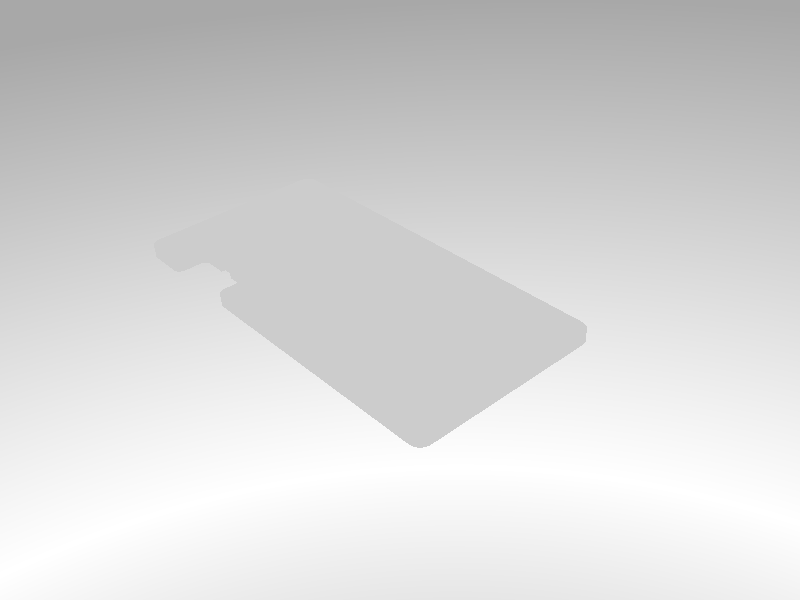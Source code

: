     // Persistence of Vision Ray Tracer Scene Description File
    // for FreeCAD (http://www.freecadweb.org)

    #version 3.6;

    #include "colors.inc"
    #include "metals.inc"
    #include "rad_def.inc"

    global_settings {
        radiosity {
            Rad_Settings(Radiosity_Normal,off,off)
        }
    }

    #default {finish{ambient 0}}

    sky_sphere {
        pigment {
            gradient y
            color_map {
                [0.0  color LightGray]
                [0.3  color White]
                [0.7  color LightGray]
            }
        }
    }

    // Standard finish
    #declare StdFinish = finish { crand 0.01 diffuse 0.8 };

// declares positon and view direction

#declare cam_location =  <150.23375,125.57375,-111.3945>;
#declare cam_look_at  = <9.86405,0,5.67168>;
#declare cam_sky      = <-0.408248,0.816497,0.408248>;
#declare cam_angle    = 45; 
camera {
  location  cam_location
  look_at   cam_look_at
  sky       cam_sky
  angle     cam_angle 
  right x*800/600
}
// Written by FreeCAD http://www.freecadweb.org/
// face number1 +++++++++++++++++++++++++++++++++++++++++++++++++++++++++++++++++++++
#declare Pov_Extrude1 = mesh2{
  vertex_vectors {
    4,
    <-50,0,-22>,
    <-50,3,-22>,
    <-50,0,22>,
    <-50,3,22>,
  }
  normal_vectors {
    4,
    <-1,0,0>,
    <-1,0,0>,
    <-1,0,0>,
    <-1,0,0>,
  }
  face_indices {
    2,
    <2,1,0>,
    <2,3,1>,
  }
} // end of Face1

// face number2 +++++++++++++++++++++++++++++++++++++++++++++++++++++++++++++++++++++
#declare Pov_Extrude2 = mesh2{
  vertex_vectors {
    14,
    <-47,0,25>,
    <-47,3,25>,
    <-50,0,22>,
    <-50,3,22>,
    <-47.7765,0,24.8978>,
    <-48.5,0,24.5981>,
    <-49.1213,0,24.1213>,
    <-49.5981,0,23.5>,
    <-49.8978,0,22.7765>,
    <-47.7765,3,24.8978>,
    <-48.5,3,24.5981>,
    <-49.1213,3,24.1213>,
    <-49.5981,3,23.5>,
    <-49.8978,3,22.7765>,
  }
  normal_vectors {
    14,
    <6.12323e-17,-0,1>,
    <6.12323e-17,-0,1>,
    <-1,-0,1.22465e-16>,
    <-1,-0,1.22465e-16>,
    <-0.25882,-0,0.965926>,
    <-0.5,-0,0.866025>,
    <-0.707106,-0,0.707107>,
    <-0.866025,-0,0.5>,
    <-0.965926,-0,0.258819>,
    <-0.25882,-0,0.965926>,
    <-0.5,-0,0.866025>,
    <-0.707106,-0,0.707107>,
    <-0.866025,-0,0.5>,
    <-0.965926,-0,0.258819>,
  }
  face_indices {
    12,
    <0,1,4>,
    <1,9,4>,
    <9,10,5>,
    <4,9,5>,
    <10,11,6>,
    <5,10,6>,
    <11,12,7>,
    <6,11,7>,
    <12,13,8>,
    <7,12,8>,
    <13,3,2>,
    <8,13,2>,
  }
} // end of Face2

// face number3 +++++++++++++++++++++++++++++++++++++++++++++++++++++++++++++++++++++
#declare Pov_Extrude3 = mesh2{
  vertex_vectors {
    4,
    <-47,0,25>,
    <-47,3,25>,
    <47,0,25>,
    <47,3,25>,
  }
  normal_vectors {
    4,
    <-0,0,1>,
    <-0,0,1>,
    <-0,0,1>,
    <-0,0,1>,
  }
  face_indices {
    2,
    <2,1,0>,
    <2,3,1>,
  }
} // end of Face3

// face number4 +++++++++++++++++++++++++++++++++++++++++++++++++++++++++++++++++++++
#declare Pov_Extrude4 = mesh2{
  vertex_vectors {
    14,
    <50,0,22>,
    <50,3,22>,
    <47,0,25>,
    <47,3,25>,
    <49.8978,0,22.7765>,
    <49.5981,0,23.5>,
    <49.1213,0,24.1213>,
    <48.5,0,24.5981>,
    <47.7765,0,24.8978>,
    <49.8978,3,22.7765>,
    <49.5981,3,23.5>,
    <49.1213,3,24.1213>,
    <48.5,3,24.5981>,
    <47.7765,3,24.8978>,
  }
  normal_vectors {
    14,
    <1,-0,-0>,
    <1,-0,-0>,
    <6.12323e-17,-0,1>,
    <6.12323e-17,-0,1>,
    <0.965926,-0,0.258819>,
    <0.866025,-0,0.5>,
    <0.707106,-0,0.707107>,
    <0.5,-0,0.866025>,
    <0.25882,-0,0.965926>,
    <0.965926,-0,0.258819>,
    <0.866025,-0,0.5>,
    <0.707106,-0,0.707107>,
    <0.5,-0,0.866025>,
    <0.25882,-0,0.965926>,
  }
  face_indices {
    12,
    <0,1,4>,
    <1,9,4>,
    <9,10,5>,
    <4,9,5>,
    <10,11,6>,
    <5,10,6>,
    <11,12,7>,
    <6,11,7>,
    <12,13,8>,
    <7,12,8>,
    <13,3,2>,
    <8,13,2>,
  }
} // end of Face4

// face number5 +++++++++++++++++++++++++++++++++++++++++++++++++++++++++++++++++++++
#declare Pov_Extrude5 = mesh2{
  vertex_vectors {
    4,
    <50,0,22>,
    <50,3,22>,
    <50,0,-22>,
    <50,3,-22>,
  }
  normal_vectors {
    4,
    <1,0,0>,
    <1,0,0>,
    <1,0,0>,
    <1,0,0>,
  }
  face_indices {
    2,
    <2,1,0>,
    <2,3,1>,
  }
} // end of Face5

// face number6 +++++++++++++++++++++++++++++++++++++++++++++++++++++++++++++++++++++
#declare Pov_Extrude6 = mesh2{
  vertex_vectors {
    14,
    <47,0,-25>,
    <47,3,-25>,
    <50,0,-22>,
    <50,3,-22>,
    <47.7765,0,-24.8978>,
    <48.5,0,-24.5981>,
    <49.1213,0,-24.1213>,
    <49.5981,0,-23.5>,
    <49.8978,0,-22.7765>,
    <47.7765,3,-24.8978>,
    <48.5,3,-24.5981>,
    <49.1213,3,-24.1213>,
    <49.5981,3,-23.5>,
    <49.8978,3,-22.7765>,
  }
  normal_vectors {
    14,
    <-1.83697e-16,0,-1>,
    <-1.83697e-16,0,-1>,
    <1,-0,-0>,
    <1,-0,-0>,
    <0.25882,-0,-0.965926>,
    <0.5,-0,-0.866025>,
    <0.707106,-0,-0.707107>,
    <0.866025,-0,-0.5>,
    <0.965926,-0,-0.258819>,
    <0.25882,-0,-0.965926>,
    <0.5,-0,-0.866025>,
    <0.707106,-0,-0.707107>,
    <0.866025,-0,-0.5>,
    <0.965926,-0,-0.258819>,
  }
  face_indices {
    12,
    <0,1,4>,
    <1,9,4>,
    <9,10,5>,
    <4,9,5>,
    <10,11,6>,
    <5,10,6>,
    <11,12,7>,
    <6,11,7>,
    <12,13,8>,
    <7,12,8>,
    <13,3,2>,
    <8,13,2>,
  }
} // end of Face6

// face number7 +++++++++++++++++++++++++++++++++++++++++++++++++++++++++++++++++++++
#declare Pov_Extrude7 = mesh2{
  vertex_vectors {
    4,
    <-17,0,-25>,
    <-17,3,-25>,
    <47,0,-25>,
    <47,3,-25>,
  }
  normal_vectors {
    4,
    <0,-0,-1>,
    <0,-0,-1>,
    <0,-0,-1>,
    <0,-0,-1>,
  }
  face_indices {
    2,
    <0,1,2>,
    <1,3,2>,
  }
} // end of Face7

// face number8 +++++++++++++++++++++++++++++++++++++++++++++++++++++++++++++++++++++
#declare Pov_Extrude8 = mesh2{
  vertex_vectors {
    14,
    <-19,0,-23>,
    <-19,3,-23>,
    <-17,0,-25>,
    <-17,3,-25>,
    <-18.9319,0,-23.5176>,
    <-18.732,0,-24>,
    <-18.4142,0,-24.4142>,
    <-18,0,-24.732>,
    <-17.5176,0,-24.9319>,
    <-18.9319,3,-23.5176>,
    <-18.732,3,-24>,
    <-18.4142,3,-24.4142>,
    <-18,3,-24.732>,
    <-17.5176,3,-24.9319>,
  }
  normal_vectors {
    14,
    <-1,-0,1.22465e-16>,
    <-1,-0,1.22465e-16>,
    <-1.83697e-16,0,-1>,
    <-1.83697e-16,0,-1>,
    <-0.965926,0,-0.258819>,
    <-0.866025,0,-0.5>,
    <-0.707107,0,-0.707107>,
    <-0.5,0,-0.866025>,
    <-0.258819,0,-0.965926>,
    <-0.965926,0,-0.258819>,
    <-0.866025,0,-0.5>,
    <-0.707107,0,-0.707107>,
    <-0.5,0,-0.866025>,
    <-0.258819,0,-0.965926>,
  }
  face_indices {
    12,
    <0,1,4>,
    <1,9,4>,
    <9,10,5>,
    <4,9,5>,
    <10,11,6>,
    <5,10,6>,
    <11,12,7>,
    <6,11,7>,
    <12,13,8>,
    <7,12,8>,
    <13,3,2>,
    <8,13,2>,
  }
} // end of Face8

// face number9 +++++++++++++++++++++++++++++++++++++++++++++++++++++++++++++++++++++
#declare Pov_Extrude9 = mesh2{
  vertex_vectors {
    4,
    <-19,0,-23>,
    <-19,3,-23>,
    <-19,0,-19>,
    <-19,3,-19>,
  }
  normal_vectors {
    4,
    <-1,0,0>,
    <-1,0,0>,
    <-1,0,0>,
    <-1,0,0>,
  }
  face_indices {
    2,
    <2,1,0>,
    <2,3,1>,
  }
} // end of Face9

// face number10 +++++++++++++++++++++++++++++++++++++++++++++++++++++++++++++++++++++
#declare Pov_Extrude10 = mesh2{
  vertex_vectors {
    14,
    <-19,0,-19>,
    <-19,3,-19>,
    <-21,0,-17>,
    <-21,3,-17>,
    <-19.0681,0,-18.4824>,
    <-19.268,0,-18>,
    <-19.5858,0,-17.5858>,
    <-20,0,-17.268>,
    <-20.4824,0,-17.0681>,
    <-19.0681,3,-18.4824>,
    <-19.268,3,-18>,
    <-19.5858,3,-17.5858>,
    <-20,3,-17.268>,
    <-20.4824,3,-17.0681>,
  }
  normal_vectors {
    14,
    <-1,0,0>,
    <-1,0,0>,
    <-6.12323e-17,0,-1>,
    <-6.12323e-17,0,-1>,
    <-0.965926,0,-0.258819>,
    <-0.866025,0,-0.5>,
    <-0.707107,0,-0.707107>,
    <-0.5,0,-0.866025>,
    <-0.258819,0,-0.965926>,
    <-0.965926,0,-0.258819>,
    <-0.866025,0,-0.5>,
    <-0.707107,0,-0.707107>,
    <-0.5,0,-0.866025>,
    <-0.258819,0,-0.965926>,
  }
  face_indices {
    12,
    <4,1,0>,
    <4,9,1>,
    <5,10,9>,
    <5,9,4>,
    <6,11,10>,
    <6,10,5>,
    <7,12,11>,
    <7,11,6>,
    <8,13,12>,
    <8,12,7>,
    <2,3,13>,
    <2,13,8>,
  }
} // end of Face10

// face number11 +++++++++++++++++++++++++++++++++++++++++++++++++++++++++++++++++++++
#declare Pov_Extrude11 = mesh2{
  vertex_vectors {
    4,
    <-26,0,-17>,
    <-26,3,-17>,
    <-21,0,-17>,
    <-21,3,-17>,
  }
  normal_vectors {
    4,
    <0,-0,-1>,
    <0,-0,-1>,
    <0,-0,-1>,
    <0,-0,-1>,
  }
  face_indices {
    2,
    <0,1,2>,
    <1,3,2>,
  }
} // end of Face11

// face number12 +++++++++++++++++++++++++++++++++++++++++++++++++++++++++++++++++++++
#declare Pov_Extrude12 = mesh2{
  vertex_vectors {
    4,
    <-26,0,-16>,
    <-26,3,-16>,
    <-26,0,-17>,
    <-26,3,-17>,
  }
  normal_vectors {
    4,
    <-1,-0,-0>,
    <-1,-0,-0>,
    <-1,-0,-0>,
    <-1,-0,-0>,
  }
  face_indices {
    2,
    <0,1,2>,
    <1,3,2>,
  }
} // end of Face12

// face number13 +++++++++++++++++++++++++++++++++++++++++++++++++++++++++++++++++++++
#declare Pov_Extrude13 = mesh2{
  vertex_vectors {
    4,
    <-30,0,-16>,
    <-30,3,-16>,
    <-26,0,-16>,
    <-26,3,-16>,
  }
  normal_vectors {
    4,
    <0,-0,-1>,
    <0,-0,-1>,
    <0,-0,-1>,
    <0,-0,-1>,
  }
  face_indices {
    2,
    <0,1,2>,
    <1,3,2>,
  }
} // end of Face13

// face number14 +++++++++++++++++++++++++++++++++++++++++++++++++++++++++++++++++++++
#declare Pov_Extrude14 = mesh2{
  vertex_vectors {
    4,
    <-30,0,-17>,
    <-30,3,-17>,
    <-30,0,-16>,
    <-30,3,-16>,
  }
  normal_vectors {
    4,
    <1,-0,-0>,
    <1,-0,-0>,
    <1,-0,-0>,
    <1,-0,-0>,
  }
  face_indices {
    2,
    <0,1,2>,
    <1,3,2>,
  }
} // end of Face14

// face number15 +++++++++++++++++++++++++++++++++++++++++++++++++++++++++++++++++++++
#declare Pov_Extrude15 = mesh2{
  vertex_vectors {
    4,
    <-35,0,-17>,
    <-35,3,-17>,
    <-30,0,-17>,
    <-30,3,-17>,
  }
  normal_vectors {
    4,
    <0,-0,-1>,
    <0,-0,-1>,
    <0,-0,-1>,
    <0,-0,-1>,
  }
  face_indices {
    2,
    <0,1,2>,
    <1,3,2>,
  }
} // end of Face15

// face number16 +++++++++++++++++++++++++++++++++++++++++++++++++++++++++++++++++++++
#declare Pov_Extrude16 = mesh2{
  vertex_vectors {
    14,
    <-35,0,-17>,
    <-35,3,-17>,
    <-37,0,-19>,
    <-37,3,-19>,
    <-35.5176,0,-17.0681>,
    <-36,0,-17.268>,
    <-36.4142,0,-17.5858>,
    <-36.7321,0,-18>,
    <-36.9319,0,-18.4824>,
    <-35.5176,3,-17.0681>,
    <-36,3,-17.268>,
    <-36.4142,3,-17.5858>,
    <-36.7321,3,-18>,
    <-36.9319,3,-18.4824>,
  }
  normal_vectors {
    14,
    <-6.12323e-17,0,-1>,
    <-6.12323e-17,0,-1>,
    <1,0,-1.22465e-16>,
    <1,0,-1.22465e-16>,
    <0.258819,0,-0.965926>,
    <0.5,0,-0.866025>,
    <0.707107,0,-0.707106>,
    <0.866026,0,-0.5>,
    <0.965926,0,-0.258819>,
    <0.258819,0,-0.965926>,
    <0.5,0,-0.866025>,
    <0.707107,0,-0.707106>,
    <0.866026,0,-0.5>,
    <0.965926,0,-0.258819>,
  }
  face_indices {
    12,
    <4,1,0>,
    <4,9,1>,
    <5,10,9>,
    <5,9,4>,
    <6,11,10>,
    <6,10,5>,
    <7,12,11>,
    <7,11,6>,
    <8,13,12>,
    <8,12,7>,
    <2,3,13>,
    <2,13,8>,
  }
} // end of Face16

// face number17 +++++++++++++++++++++++++++++++++++++++++++++++++++++++++++++++++++++
#declare Pov_Extrude17 = mesh2{
  vertex_vectors {
    4,
    <-37,0,-19>,
    <-37,3,-19>,
    <-37,0,-23>,
    <-37,3,-23>,
  }
  normal_vectors {
    4,
    <1,0,0>,
    <1,0,0>,
    <1,0,0>,
    <1,0,0>,
  }
  face_indices {
    2,
    <2,1,0>,
    <2,3,1>,
  }
} // end of Face17

// face number18 +++++++++++++++++++++++++++++++++++++++++++++++++++++++++++++++++++++
#declare Pov_Extrude18 = mesh2{
  vertex_vectors {
    14,
    <-39,0,-25>,
    <-39,3,-25>,
    <-37,0,-23>,
    <-37,3,-23>,
    <-38.4824,0,-24.9319>,
    <-38,0,-24.732>,
    <-37.5858,0,-24.4142>,
    <-37.2679,0,-24>,
    <-37.0681,0,-23.5176>,
    <-38.4824,3,-24.9319>,
    <-38,3,-24.732>,
    <-37.5858,3,-24.4142>,
    <-37.2679,3,-24>,
    <-37.0681,3,-23.5176>,
  }
  normal_vectors {
    14,
    <-1.83697e-16,0,-1>,
    <-1.83697e-16,0,-1>,
    <1,-0,-0>,
    <1,-0,-0>,
    <0.258819,-0,-0.965926>,
    <0.5,-0,-0.866025>,
    <0.707107,-0,-0.707106>,
    <0.866026,-0,-0.5>,
    <0.965926,-0,-0.258819>,
    <0.258819,-0,-0.965926>,
    <0.5,-0,-0.866025>,
    <0.707107,-0,-0.707106>,
    <0.866026,-0,-0.5>,
    <0.965926,-0,-0.258819>,
  }
  face_indices {
    12,
    <0,1,4>,
    <1,9,4>,
    <9,10,5>,
    <4,9,5>,
    <10,11,6>,
    <5,10,6>,
    <11,12,7>,
    <6,11,7>,
    <12,13,8>,
    <7,12,8>,
    <13,3,2>,
    <8,13,2>,
  }
} // end of Face18

// face number19 +++++++++++++++++++++++++++++++++++++++++++++++++++++++++++++++++++++
#declare Pov_Extrude19 = mesh2{
  vertex_vectors {
    4,
    <-47,0,-25>,
    <-47,3,-25>,
    <-39,0,-25>,
    <-39,3,-25>,
  }
  normal_vectors {
    4,
    <0,-0,-1>,
    <0,-0,-1>,
    <0,-0,-1>,
    <0,-0,-1>,
  }
  face_indices {
    2,
    <0,1,2>,
    <1,3,2>,
  }
} // end of Face19

// face number20 +++++++++++++++++++++++++++++++++++++++++++++++++++++++++++++++++++++
#declare Pov_Extrude20 = mesh2{
  vertex_vectors {
    14,
    <-50,0,-22>,
    <-50,3,-22>,
    <-47,0,-25>,
    <-47,3,-25>,
    <-49.8978,0,-22.7765>,
    <-49.5981,0,-23.5>,
    <-49.1213,0,-24.1213>,
    <-48.5,0,-24.5981>,
    <-47.7765,0,-24.8978>,
    <-49.8978,3,-22.7765>,
    <-49.5981,3,-23.5>,
    <-49.1213,3,-24.1213>,
    <-48.5,3,-24.5981>,
    <-47.7765,3,-24.8978>,
  }
  normal_vectors {
    14,
    <-1,-0,1.22465e-16>,
    <-1,-0,1.22465e-16>,
    <-1.83697e-16,0,-1>,
    <-1.83697e-16,0,-1>,
    <-0.965926,0,-0.258819>,
    <-0.866025,0,-0.5>,
    <-0.707106,0,-0.707107>,
    <-0.5,0,-0.866025>,
    <-0.25882,0,-0.965926>,
    <-0.965926,0,-0.258819>,
    <-0.866025,0,-0.5>,
    <-0.707106,0,-0.707107>,
    <-0.5,0,-0.866025>,
    <-0.25882,0,-0.965926>,
  }
  face_indices {
    12,
    <0,1,4>,
    <1,9,4>,
    <9,10,5>,
    <4,9,5>,
    <10,11,6>,
    <5,10,6>,
    <11,12,7>,
    <6,11,7>,
    <12,13,8>,
    <7,12,8>,
    <13,3,2>,
    <8,13,2>,
  }
} // end of Face20

// face number21 +++++++++++++++++++++++++++++++++++++++++++++++++++++++++++++++++++++
#declare Pov_Extrude21 = mesh2{
  vertex_vectors {
    52,
    <47.6,0,-21>,
    <47.6,3,-21>,
    <47.6,0,-21>,
    <47.6,3,-21>,
    <47.5497,0,-20.6021>,
    <47.4021,0,-20.2292>,
    <47.1664,0,-19.9047>,
    <46.8573,0,-19.6491>,
    <46.4944,0,-19.4783>,
    <46.1005,0,-19.4032>,
    <45.7002,0,-19.4283>,
    <45.3188,0,-19.5523>,
    <44.9801,0,-19.7672>,
    <44.7056,0,-20.0595>,
    <44.5124,0,-20.411>,
    <44.4126,0,-20.7995>,
    <44.4126,0,-21.2005>,
    <44.5124,0,-21.589>,
    <44.7056,0,-21.9405>,
    <44.9801,0,-22.2328>,
    <45.3188,0,-22.4477>,
    <45.7002,0,-22.5717>,
    <46.1005,0,-22.5968>,
    <46.4944,0,-22.5217>,
    <46.8573,0,-22.3509>,
    <47.1664,0,-22.0953>,
    <47.4021,0,-21.7708>,
    <47.5497,0,-21.3979>,
    <47.5497,3,-20.6021>,
    <47.4021,3,-20.2292>,
    <47.1664,3,-19.9047>,
    <46.8573,3,-19.6491>,
    <46.4944,3,-19.4783>,
    <46.1005,3,-19.4032>,
    <45.7002,3,-19.4283>,
    <45.3188,3,-19.5523>,
    <44.9801,3,-19.7672>,
    <44.7056,3,-20.0595>,
    <44.5124,3,-20.411>,
    <44.4126,3,-20.7995>,
    <44.4126,3,-21.2005>,
    <44.5124,3,-21.589>,
    <44.7056,3,-21.9405>,
    <44.9801,3,-22.2328>,
    <45.3188,3,-22.4477>,
    <45.7002,3,-22.5717>,
    <46.1005,3,-22.5968>,
    <46.4944,3,-22.5217>,
    <46.8573,3,-22.3509>,
    <47.1664,3,-22.0953>,
    <47.4021,3,-21.7708>,
    <47.5497,3,-21.3979>,
  }
  normal_vectors {
    52,
    <-1,0,0>,
    <-1,0,0>,
    <-1,0,0>,
    <-1,0,0>,
    <-0.968583,0,-0.24869>,
    <-0.876307,0,-0.481753>,
    <-0.728969,0,-0.684547>,
    <-0.535826,0,-0.844328>,
    <-0.309017,0,-0.951057>,
    <-0.06279,0,-0.998027>,
    <0.18738,0,-0.982287>,
    <0.42578,0,-0.904827>,
    <0.637424,0,-0.770513>,
    <0.809017,0,-0.587786>,
    <0.929777,0,-0.368124>,
    <0.992115,0,-0.125333>,
    <0.992115,-0,0.125333>,
    <0.929777,-0,0.368124>,
    <0.809017,-0,0.587786>,
    <0.637424,-0,0.770513>,
    <0.42578,-0,0.904827>,
    <0.18738,-0,0.982287>,
    <-0.06279,0,0.998027>,
    <-0.309017,0,0.951057>,
    <-0.535826,0,0.844328>,
    <-0.728969,0,0.684547>,
    <-0.876307,0,0.481753>,
    <-0.968583,0,0.24869>,
    <-0.968583,0,-0.24869>,
    <-0.876307,0,-0.481753>,
    <-0.728969,0,-0.684547>,
    <-0.535826,0,-0.844328>,
    <-0.309017,0,-0.951057>,
    <-0.06279,0,-0.998027>,
    <0.18738,0,-0.982287>,
    <0.42578,0,-0.904827>,
    <0.637424,0,-0.770513>,
    <0.809017,0,-0.587786>,
    <0.929777,0,-0.368124>,
    <0.992115,0,-0.125333>,
    <0.992115,-0,0.125333>,
    <0.929777,-0,0.368124>,
    <0.809017,-0,0.587786>,
    <0.637424,-0,0.770513>,
    <0.42578,-0,0.904827>,
    <0.18738,-0,0.982287>,
    <-0.06279,0,0.998027>,
    <-0.309017,0,0.951057>,
    <-0.535826,0,0.844328>,
    <-0.728969,0,0.684547>,
    <-0.876307,0,0.481753>,
    <-0.968583,0,0.24869>,
  }
  face_indices {
    50,
    <22,45,21>,
    <22,46,45>,
    <23,46,22>,
    <23,47,46>,
    <4,1,0>,
    <24,47,23>,
    <4,28,1>,
    <24,48,47>,
    <25,48,24>,
    <5,29,28>,
    <25,49,48>,
    <5,28,4>,
    <26,49,25>,
    <26,50,49>,
    <6,30,29>,
    <6,29,5>,
    <27,50,26>,
    <27,51,50>,
    <7,31,30>,
    <7,30,6>,
    <2,3,51>,
    <2,51,27>,
    <8,32,31>,
    <8,31,7>,
    <9,33,32>,
    <9,32,8>,
    <10,34,33>,
    <10,33,9>,
    <11,35,34>,
    <11,34,10>,
    <12,36,35>,
    <12,35,11>,
    <13,37,36>,
    <13,36,12>,
    <14,38,37>,
    <14,37,13>,
    <15,38,14>,
    <15,39,38>,
    <16,39,15>,
    <16,40,39>,
    <17,40,16>,
    <17,41,40>,
    <18,41,17>,
    <18,42,41>,
    <19,42,18>,
    <19,43,42>,
    <20,43,19>,
    <20,44,43>,
    <21,44,20>,
    <21,45,44>,
  }
} // end of Face21

// face number22 +++++++++++++++++++++++++++++++++++++++++++++++++++++++++++++++++++++
#declare Pov_Extrude22 = mesh2{
  vertex_vectors {
    52,
    <-44.4,0,-21>,
    <-44.4,3,-21>,
    <-44.4,0,-21>,
    <-44.4,3,-21>,
    <-44.4503,0,-20.6021>,
    <-44.5979,0,-20.2292>,
    <-44.8336,0,-19.9047>,
    <-45.1427,0,-19.6491>,
    <-45.5056,0,-19.4783>,
    <-45.8995,0,-19.4032>,
    <-46.2998,0,-19.4283>,
    <-46.6812,0,-19.5523>,
    <-47.0199,0,-19.7672>,
    <-47.2944,0,-20.0595>,
    <-47.4876,0,-20.411>,
    <-47.5874,0,-20.7995>,
    <-47.5874,0,-21.2005>,
    <-47.4876,0,-21.589>,
    <-47.2944,0,-21.9405>,
    <-47.0199,0,-22.2328>,
    <-46.6812,0,-22.4477>,
    <-46.2998,0,-22.5717>,
    <-45.8995,0,-22.5968>,
    <-45.5056,0,-22.5217>,
    <-45.1427,0,-22.3509>,
    <-44.8336,0,-22.0953>,
    <-44.5979,0,-21.7708>,
    <-44.4503,0,-21.3979>,
    <-44.4503,3,-20.6021>,
    <-44.5979,3,-20.2292>,
    <-44.8336,3,-19.9047>,
    <-45.1427,3,-19.6491>,
    <-45.5056,3,-19.4783>,
    <-45.8995,3,-19.4032>,
    <-46.2998,3,-19.4283>,
    <-46.6812,3,-19.5523>,
    <-47.0199,3,-19.7672>,
    <-47.2944,3,-20.0595>,
    <-47.4876,3,-20.411>,
    <-47.5874,3,-20.7995>,
    <-47.5874,3,-21.2005>,
    <-47.4876,3,-21.589>,
    <-47.2944,3,-21.9405>,
    <-47.0199,3,-22.2328>,
    <-46.6812,3,-22.4477>,
    <-46.2998,3,-22.5717>,
    <-45.8995,3,-22.5968>,
    <-45.5056,3,-22.5217>,
    <-45.1427,3,-22.3509>,
    <-44.8336,3,-22.0953>,
    <-44.5979,3,-21.7708>,
    <-44.4503,3,-21.3979>,
  }
  normal_vectors {
    52,
    <-1,0,0>,
    <-1,0,0>,
    <-1,0,0>,
    <-1,0,0>,
    <-0.968583,0,-0.24869>,
    <-0.876307,0,-0.481753>,
    <-0.728969,0,-0.684547>,
    <-0.535826,0,-0.844328>,
    <-0.309017,0,-0.951057>,
    <-0.06279,0,-0.998027>,
    <0.18738,0,-0.982287>,
    <0.42578,0,-0.904827>,
    <0.637424,0,-0.770513>,
    <0.809017,0,-0.587786>,
    <0.929777,0,-0.368124>,
    <0.992115,0,-0.125333>,
    <0.992115,-0,0.125333>,
    <0.929777,-0,0.368124>,
    <0.809017,-0,0.587786>,
    <0.637424,-0,0.770513>,
    <0.42578,-0,0.904827>,
    <0.18738,-0,0.982287>,
    <-0.06279,0,0.998027>,
    <-0.309017,0,0.951057>,
    <-0.535826,0,0.844328>,
    <-0.728969,0,0.684547>,
    <-0.876307,0,0.481753>,
    <-0.968583,0,0.24869>,
    <-0.968583,0,-0.24869>,
    <-0.876307,0,-0.481753>,
    <-0.728969,0,-0.684547>,
    <-0.535826,0,-0.844328>,
    <-0.309017,0,-0.951057>,
    <-0.06279,0,-0.998027>,
    <0.18738,0,-0.982287>,
    <0.42578,0,-0.904827>,
    <0.637424,0,-0.770513>,
    <0.809017,0,-0.587786>,
    <0.929777,0,-0.368124>,
    <0.992115,0,-0.125333>,
    <0.992115,-0,0.125333>,
    <0.929777,-0,0.368124>,
    <0.809017,-0,0.587786>,
    <0.637424,-0,0.770513>,
    <0.42578,-0,0.904827>,
    <0.18738,-0,0.982287>,
    <-0.06279,0,0.998027>,
    <-0.309017,0,0.951057>,
    <-0.535826,0,0.844328>,
    <-0.728969,0,0.684547>,
    <-0.876307,0,0.481753>,
    <-0.968583,0,0.24869>,
  }
  face_indices {
    50,
    <22,45,21>,
    <22,46,45>,
    <23,46,22>,
    <23,47,46>,
    <4,1,0>,
    <24,47,23>,
    <4,28,1>,
    <24,48,47>,
    <25,48,24>,
    <5,29,28>,
    <25,49,48>,
    <5,28,4>,
    <26,49,25>,
    <26,50,49>,
    <6,30,29>,
    <6,29,5>,
    <27,50,26>,
    <27,51,50>,
    <7,31,30>,
    <7,30,6>,
    <2,3,51>,
    <2,51,27>,
    <8,32,31>,
    <8,31,7>,
    <9,33,32>,
    <9,32,8>,
    <10,34,33>,
    <10,33,9>,
    <11,35,34>,
    <11,34,10>,
    <12,36,35>,
    <12,35,11>,
    <13,37,36>,
    <13,36,12>,
    <14,38,37>,
    <14,37,13>,
    <15,38,14>,
    <15,39,38>,
    <16,39,15>,
    <16,40,39>,
    <17,40,16>,
    <17,41,40>,
    <18,41,17>,
    <18,42,41>,
    <19,42,18>,
    <19,43,42>,
    <20,43,19>,
    <20,44,43>,
    <21,44,20>,
    <21,45,44>,
  }
} // end of Face22

// face number23 +++++++++++++++++++++++++++++++++++++++++++++++++++++++++++++++++++++
#declare Pov_Extrude23 = mesh2{
  vertex_vectors {
    52,
    <-21.4,0,21>,
    <-21.4,3,21>,
    <-21.4,0,21>,
    <-21.4,3,21>,
    <-21.4503,0,21.3979>,
    <-21.5979,0,21.7708>,
    <-21.8337,0,22.0953>,
    <-22.1427,0,22.3509>,
    <-22.5056,0,22.5217>,
    <-22.8995,0,22.5968>,
    <-23.2998,0,22.5717>,
    <-23.6812,0,22.4477>,
    <-24.0199,0,22.2328>,
    <-24.2944,0,21.9405>,
    <-24.4876,0,21.589>,
    <-24.5874,0,21.2005>,
    <-24.5874,0,20.7995>,
    <-24.4876,0,20.411>,
    <-24.2944,0,20.0595>,
    <-24.0199,0,19.7672>,
    <-23.6812,0,19.5523>,
    <-23.2998,0,19.4283>,
    <-22.8995,0,19.4032>,
    <-22.5056,0,19.4783>,
    <-22.1427,0,19.6491>,
    <-21.8337,0,19.9047>,
    <-21.5979,0,20.2292>,
    <-21.4503,0,20.6021>,
    <-21.4503,3,21.3979>,
    <-21.5979,3,21.7708>,
    <-21.8337,3,22.0953>,
    <-22.1427,3,22.3509>,
    <-22.5056,3,22.5217>,
    <-22.8995,3,22.5968>,
    <-23.2998,3,22.5717>,
    <-23.6812,3,22.4477>,
    <-24.0199,3,22.2328>,
    <-24.2944,3,21.9405>,
    <-24.4876,3,21.589>,
    <-24.5874,3,21.2005>,
    <-24.5874,3,20.7995>,
    <-24.4876,3,20.411>,
    <-24.2944,3,20.0595>,
    <-24.0199,3,19.7672>,
    <-23.6812,3,19.5523>,
    <-23.2998,3,19.4283>,
    <-22.8995,3,19.4032>,
    <-22.5056,3,19.4783>,
    <-22.1427,3,19.6491>,
    <-21.8337,3,19.9047>,
    <-21.5979,3,20.2292>,
    <-21.4503,3,20.6021>,
  }
  normal_vectors {
    52,
    <-1,0,0>,
    <-1,0,0>,
    <-1,0,0>,
    <-1,0,0>,
    <-0.968583,0,-0.24869>,
    <-0.876307,0,-0.481754>,
    <-0.728968,0,-0.684547>,
    <-0.535826,0,-0.844328>,
    <-0.309017,0,-0.951057>,
    <-0.0627911,0,-0.998027>,
    <0.187382,0,-0.982287>,
    <0.42578,0,-0.904827>,
    <0.637424,0,-0.770513>,
    <0.809017,0,-0.587785>,
    <0.929777,0,-0.368124>,
    <0.992115,0,-0.125333>,
    <0.992115,-0,0.125333>,
    <0.929777,-0,0.368124>,
    <0.809017,-0,0.587785>,
    <0.637424,-0,0.770513>,
    <0.42578,-0,0.904827>,
    <0.187382,-0,0.982287>,
    <-0.0627911,0,0.998027>,
    <-0.309017,0,0.951057>,
    <-0.535826,0,0.844328>,
    <-0.728968,0,0.684547>,
    <-0.876307,0,0.481754>,
    <-0.968583,0,0.24869>,
    <-0.968583,0,-0.24869>,
    <-0.876307,0,-0.481754>,
    <-0.728968,0,-0.684547>,
    <-0.535826,0,-0.844328>,
    <-0.309017,0,-0.951057>,
    <-0.0627911,0,-0.998027>,
    <0.187382,0,-0.982287>,
    <0.42578,0,-0.904827>,
    <0.637424,0,-0.770513>,
    <0.809017,0,-0.587785>,
    <0.929777,0,-0.368124>,
    <0.992115,0,-0.125333>,
    <0.992115,-0,0.125333>,
    <0.929777,-0,0.368124>,
    <0.809017,-0,0.587785>,
    <0.637424,-0,0.770513>,
    <0.42578,-0,0.904827>,
    <0.187382,-0,0.982287>,
    <-0.0627911,0,0.998027>,
    <-0.309017,0,0.951057>,
    <-0.535826,0,0.844328>,
    <-0.728968,0,0.684547>,
    <-0.876307,0,0.481754>,
    <-0.968583,0,0.24869>,
  }
  face_indices {
    50,
    <22,45,21>,
    <22,46,45>,
    <23,46,22>,
    <23,47,46>,
    <4,1,0>,
    <24,47,23>,
    <4,28,1>,
    <24,48,47>,
    <25,48,24>,
    <5,29,28>,
    <25,49,48>,
    <5,28,4>,
    <26,49,25>,
    <26,50,49>,
    <6,30,29>,
    <6,29,5>,
    <27,50,26>,
    <27,51,50>,
    <7,31,30>,
    <7,30,6>,
    <2,3,51>,
    <2,51,27>,
    <8,32,31>,
    <8,31,7>,
    <9,33,32>,
    <9,32,8>,
    <10,34,33>,
    <10,33,9>,
    <11,35,34>,
    <11,34,10>,
    <12,36,35>,
    <12,35,11>,
    <13,37,36>,
    <13,36,12>,
    <14,38,37>,
    <14,37,13>,
    <15,38,14>,
    <15,39,38>,
    <16,39,15>,
    <16,40,39>,
    <17,40,16>,
    <17,41,40>,
    <18,41,17>,
    <18,42,41>,
    <19,42,18>,
    <19,43,42>,
    <20,43,19>,
    <20,44,43>,
    <21,44,20>,
    <21,45,44>,
  }
} // end of Face23

// face number24 +++++++++++++++++++++++++++++++++++++++++++++++++++++++++++++++++++++
#declare Pov_Extrude24 = mesh2{
  vertex_vectors {
    135,
    <-50,0,-22>,
    <-50,0,22>,
    <-47,0,25>,
    <-47.7765,0,24.8978>,
    <-48.5,0,24.5981>,
    <-49.1213,0,24.1213>,
    <-49.5981,0,23.5>,
    <-49.8978,0,22.7765>,
    <47,0,25>,
    <50,0,22>,
    <49.8978,0,22.7765>,
    <49.5981,0,23.5>,
    <49.1213,0,24.1213>,
    <48.5,0,24.5981>,
    <47.7765,0,24.8978>,
    <50,0,-22>,
    <47,0,-25>,
    <47.7765,0,-24.8978>,
    <48.5,0,-24.5981>,
    <49.1213,0,-24.1213>,
    <49.5981,0,-23.5>,
    <49.8978,0,-22.7765>,
    <-17,0,-25>,
    <-19,0,-23>,
    <-18.9319,0,-23.5176>,
    <-18.732,0,-24>,
    <-18.4142,0,-24.4142>,
    <-18,0,-24.732>,
    <-17.5176,0,-24.9319>,
    <-19,0,-19>,
    <-21,0,-17>,
    <-19.0681,0,-18.4824>,
    <-19.268,0,-18>,
    <-19.5858,0,-17.5858>,
    <-20,0,-17.268>,
    <-20.4824,0,-17.0681>,
    <-26,0,-17>,
    <-26,0,-16>,
    <-30,0,-16>,
    <-30,0,-17>,
    <-35,0,-17>,
    <-37,0,-19>,
    <-35.5176,0,-17.0681>,
    <-36,0,-17.268>,
    <-36.4142,0,-17.5858>,
    <-36.7321,0,-18>,
    <-36.9319,0,-18.4824>,
    <-37,0,-23>,
    <-39,0,-25>,
    <-38.4824,0,-24.9319>,
    <-38,0,-24.732>,
    <-37.5858,0,-24.4142>,
    <-37.2679,0,-24>,
    <-37.0681,0,-23.5176>,
    <-47,0,-25>,
    <-49.8978,0,-22.7765>,
    <-49.5981,0,-23.5>,
    <-49.1213,0,-24.1213>,
    <-48.5,0,-24.5981>,
    <-47.7765,0,-24.8978>,
    <47.6,0,-21>,
    <47.5497,0,-20.6021>,
    <47.4021,0,-20.2292>,
    <47.1664,0,-19.9047>,
    <46.8573,0,-19.6491>,
    <46.4944,0,-19.4783>,
    <46.1005,0,-19.4032>,
    <45.7002,0,-19.4283>,
    <45.3188,0,-19.5523>,
    <44.9801,0,-19.7672>,
    <44.7056,0,-20.0595>,
    <44.5124,0,-20.411>,
    <44.4126,0,-20.7995>,
    <44.4126,0,-21.2005>,
    <44.5124,0,-21.589>,
    <44.7056,0,-21.9405>,
    <44.9801,0,-22.2328>,
    <45.3188,0,-22.4477>,
    <45.7002,0,-22.5717>,
    <46.1005,0,-22.5968>,
    <46.4944,0,-22.5217>,
    <46.8573,0,-22.3509>,
    <47.1664,0,-22.0953>,
    <47.4021,0,-21.7708>,
    <47.5497,0,-21.3979>,
    <-44.4,0,-21>,
    <-44.4503,0,-20.6021>,
    <-44.5979,0,-20.2292>,
    <-44.8336,0,-19.9047>,
    <-45.1427,0,-19.6491>,
    <-45.5056,0,-19.4783>,
    <-45.8995,0,-19.4032>,
    <-46.2998,0,-19.4283>,
    <-46.6812,0,-19.5523>,
    <-47.0199,0,-19.7672>,
    <-47.2944,0,-20.0595>,
    <-47.4876,0,-20.411>,
    <-47.5874,0,-20.7995>,
    <-47.5874,0,-21.2005>,
    <-47.4876,0,-21.589>,
    <-47.2944,0,-21.9405>,
    <-47.0199,0,-22.2328>,
    <-46.6812,0,-22.4477>,
    <-46.2998,0,-22.5717>,
    <-45.8995,0,-22.5968>,
    <-45.5056,0,-22.5217>,
    <-45.1427,0,-22.3509>,
    <-44.8336,0,-22.0953>,
    <-44.5979,0,-21.7708>,
    <-44.4503,0,-21.3979>,
    <-21.4,0,21>,
    <-21.4503,0,21.3979>,
    <-21.5979,0,21.7708>,
    <-21.8337,0,22.0953>,
    <-22.1427,0,22.3509>,
    <-22.5056,0,22.5217>,
    <-22.8995,0,22.5968>,
    <-23.2998,0,22.5717>,
    <-23.6812,0,22.4477>,
    <-24.0199,0,22.2328>,
    <-24.2944,0,21.9405>,
    <-24.4876,0,21.589>,
    <-24.5874,0,21.2005>,
    <-24.5874,0,20.7995>,
    <-24.4876,0,20.411>,
    <-24.2944,0,20.0595>,
    <-24.0199,0,19.7672>,
    <-23.6812,0,19.5523>,
    <-23.2998,0,19.4283>,
    <-22.8995,0,19.4032>,
    <-22.5056,0,19.4783>,
    <-22.1427,0,19.6491>,
    <-21.8337,0,19.9047>,
    <-21.5979,0,20.2292>,
    <-21.4503,0,20.6021>,
  }
  normal_vectors {
    135,
    <0,-1,0>,
    <0,-1,0>,
    <0,-1,0>,
    <0,-1,0>,
    <0,-1,0>,
    <0,-1,0>,
    <0,-1,0>,
    <0,-1,0>,
    <0,-1,0>,
    <0,-1,0>,
    <0,-1,0>,
    <0,-1,0>,
    <0,-1,0>,
    <0,-1,0>,
    <0,-1,0>,
    <0,-1,0>,
    <0,-1,0>,
    <0,-1,0>,
    <0,-1,0>,
    <0,-1,0>,
    <0,-1,0>,
    <0,-1,0>,
    <0,-1,0>,
    <0,-1,0>,
    <0,-1,0>,
    <0,-1,0>,
    <0,-1,0>,
    <0,-1,0>,
    <0,-1,0>,
    <0,-1,0>,
    <0,-1,0>,
    <0,-1,0>,
    <0,-1,0>,
    <0,-1,0>,
    <0,-1,0>,
    <0,-1,0>,
    <0,-1,0>,
    <0,-1,0>,
    <0,-1,0>,
    <0,-1,0>,
    <0,-1,0>,
    <0,-1,0>,
    <0,-1,0>,
    <0,-1,0>,
    <0,-1,0>,
    <0,-1,0>,
    <0,-1,0>,
    <0,-1,0>,
    <0,-1,0>,
    <0,-1,0>,
    <0,-1,0>,
    <0,-1,0>,
    <0,-1,0>,
    <0,-1,0>,
    <0,-1,0>,
    <0,-1,0>,
    <0,-1,0>,
    <0,-1,0>,
    <0,-1,0>,
    <0,-1,0>,
    <0,-1,0>,
    <0,-1,0>,
    <0,-1,0>,
    <0,-1,0>,
    <0,-1,0>,
    <0,-1,0>,
    <0,-1,0>,
    <0,-1,0>,
    <0,-1,0>,
    <0,-1,0>,
    <0,-1,0>,
    <0,-1,0>,
    <0,-1,0>,
    <0,-1,0>,
    <0,-1,0>,
    <0,-1,0>,
    <0,-1,0>,
    <0,-1,0>,
    <0,-1,0>,
    <0,-1,0>,
    <0,-1,0>,
    <0,-1,0>,
    <0,-1,0>,
    <0,-1,0>,
    <0,-1,0>,
    <0,-1,0>,
    <0,-1,0>,
    <0,-1,0>,
    <0,-1,0>,
    <0,-1,0>,
    <0,-1,0>,
    <0,-1,0>,
    <0,-1,0>,
    <0,-1,0>,
    <0,-1,0>,
    <0,-1,0>,
    <0,-1,0>,
    <0,-1,0>,
    <0,-1,0>,
    <0,-1,0>,
    <0,-1,0>,
    <0,-1,0>,
    <0,-1,0>,
    <0,-1,0>,
    <0,-1,0>,
    <0,-1,0>,
    <0,-1,0>,
    <0,-1,0>,
    <0,-1,0>,
    <0,-1,0>,
    <0,-1,0>,
    <0,-1,0>,
    <0,-1,0>,
    <0,-1,0>,
    <0,-1,0>,
    <0,-1,0>,
    <0,-1,0>,
    <0,-1,0>,
    <0,-1,0>,
    <0,-1,0>,
    <0,-1,0>,
    <0,-1,0>,
    <0,-1,0>,
    <0,-1,0>,
    <0,-1,0>,
    <0,-1,0>,
    <0,-1,0>,
    <0,-1,0>,
    <0,-1,0>,
    <0,-1,0>,
    <0,-1,0>,
    <0,-1,0>,
    <0,-1,0>,
    <0,-1,0>,
    <0,-1,0>,
  }
  face_indices {
    139,
    <82,18,19>,
    <82,19,20>,
    <81,17,18>,
    <81,18,82>,
    <83,20,21>,
    <83,21,15>,
    <83,82,20>,
    <80,16,17>,
    <55,56,100>,
    <80,17,81>,
    <55,100,99>,
    <84,83,15>,
    <79,16,80>,
    <60,84,15>,
    <78,16,79>,
    <61,60,15>,
    <77,16,78>,
    <62,61,15>,
    <76,16,77>,
    <0,55,99>,
    <0,95,94>,
    <0,96,95>,
    <0,97,96>,
    <63,62,15>,
    <0,98,97>,
    <0,99,98>,
    <132,34,33>,
    <75,16,76>,
    <131,35,34>,
    <131,34,132>,
    <133,70,8>,
    <133,32,70>,
    <133,33,32>,
    <133,132,33>,
    <130,30,35>,
    <130,35,131>,
    <134,133,8>,
    <129,30,130>,
    <129,37,30>,
    <110,134,8>,
    <128,37,129>,
    <128,38,37>,
    <111,110,8>,
    <127,38,128>,
    <112,111,8>,
    <126,42,40>,
    <126,38,127>,
    <126,40,38>,
    <113,112,8>,
    <114,113,8>,
    <9,64,63>,
    <9,65,64>,
    <9,66,65>,
    <9,67,66>,
    <9,68,67>,
    <9,69,68>,
    <9,63,15>,
    <8,69,9>,
    <8,9,10>,
    <8,10,11>,
    <8,11,12>,
    <8,12,13>,
    <8,13,14>,
    <8,70,69>,
    <22,16,75>,
    <22,72,71>,
    <22,73,72>,
    <22,74,73>,
    <22,75,74>,
    <23,24,25>,
    <23,25,26>,
    <23,26,27>,
    <23,27,28>,
    <23,28,22>,
    <29,23,22>,
    <31,29,22>,
    <31,22,71>,
    <32,31,71>,
    <32,71,70>,
    <37,36,30>,
    <1,91,43>,
    <1,126,125>,
    <1,0,94>,
    <1,42,126>,
    <1,43,42>,
    <1,92,91>,
    <1,93,92>,
    <1,94,93>,
    <2,118,117>,
    <2,119,118>,
    <2,120,119>,
    <2,121,120>,
    <2,122,121>,
    <2,123,122>,
    <2,124,123>,
    <2,125,124>,
    <2,1,125>,
    <5,2,3>,
    <5,3,4>,
    <5,6,7>,
    <5,7,1>,
    <47,48,49>,
    <47,49,50>,
    <5,1,2>,
    <47,50,51>,
    <2,116,8>,
    <47,51,52>,
    <116,115,8>,
    <47,52,53>,
    <115,114,8>,
    <2,117,116>,
    <40,39,38>,
    <106,54,48>,
    <106,48,107>,
    <108,107,48>,
    <105,54,106>,
    <109,108,48>,
    <104,54,105>,
    <85,47,41>,
    <85,48,47>,
    <85,109,48>,
    <103,54,104>,
    <86,85,41>,
    <102,59,54>,
    <102,54,103>,
    <87,86,41>,
    <87,41,46>,
    <101,59,102>,
    <101,58,59>,
    <88,87,46>,
    <88,46,45>,
    <57,58,101>,
    <100,57,101>,
    <89,45,44>,
    <89,88,45>,
    <90,44,43>,
    <90,89,44>,
    <56,57,100>,
    <91,90,43>,
  }
} // end of Face24

// face number25 +++++++++++++++++++++++++++++++++++++++++++++++++++++++++++++++++++++
#declare Pov_Extrude25 = mesh2{
  vertex_vectors {
    135,
    <-50,3,-22>,
    <-50,3,22>,
    <-47,3,25>,
    <-47.7765,3,24.8978>,
    <-48.5,3,24.5981>,
    <-49.1213,3,24.1213>,
    <-49.5981,3,23.5>,
    <-49.8978,3,22.7765>,
    <47,3,25>,
    <50,3,22>,
    <49.8978,3,22.7765>,
    <49.5981,3,23.5>,
    <49.1213,3,24.1213>,
    <48.5,3,24.5981>,
    <47.7765,3,24.8978>,
    <50,3,-22>,
    <47,3,-25>,
    <47.7765,3,-24.8978>,
    <48.5,3,-24.5981>,
    <49.1213,3,-24.1213>,
    <49.5981,3,-23.5>,
    <49.8978,3,-22.7765>,
    <-17,3,-25>,
    <-19,3,-23>,
    <-18.9319,3,-23.5176>,
    <-18.732,3,-24>,
    <-18.4142,3,-24.4142>,
    <-18,3,-24.732>,
    <-17.5176,3,-24.9319>,
    <-19,3,-19>,
    <-21,3,-17>,
    <-19.0681,3,-18.4824>,
    <-19.268,3,-18>,
    <-19.5858,3,-17.5858>,
    <-20,3,-17.268>,
    <-20.4824,3,-17.0681>,
    <-26,3,-17>,
    <-26,3,-16>,
    <-30,3,-16>,
    <-30,3,-17>,
    <-35,3,-17>,
    <-37,3,-19>,
    <-35.5176,3,-17.0681>,
    <-36,3,-17.268>,
    <-36.4142,3,-17.5858>,
    <-36.7321,3,-18>,
    <-36.9319,3,-18.4824>,
    <-37,3,-23>,
    <-39,3,-25>,
    <-38.4824,3,-24.9319>,
    <-38,3,-24.732>,
    <-37.5858,3,-24.4142>,
    <-37.2679,3,-24>,
    <-37.0681,3,-23.5176>,
    <-47,3,-25>,
    <-49.8978,3,-22.7765>,
    <-49.5981,3,-23.5>,
    <-49.1213,3,-24.1213>,
    <-48.5,3,-24.5981>,
    <-47.7765,3,-24.8978>,
    <47.6,3,-21>,
    <47.5497,3,-20.6021>,
    <47.4021,3,-20.2292>,
    <47.1664,3,-19.9047>,
    <46.8573,3,-19.6491>,
    <46.4944,3,-19.4783>,
    <46.1005,3,-19.4032>,
    <45.7002,3,-19.4283>,
    <45.3188,3,-19.5523>,
    <44.9801,3,-19.7672>,
    <44.7056,3,-20.0595>,
    <44.5124,3,-20.411>,
    <44.4126,3,-20.7995>,
    <44.4126,3,-21.2005>,
    <44.5124,3,-21.589>,
    <44.7056,3,-21.9405>,
    <44.9801,3,-22.2328>,
    <45.3188,3,-22.4477>,
    <45.7002,3,-22.5717>,
    <46.1005,3,-22.5968>,
    <46.4944,3,-22.5217>,
    <46.8573,3,-22.3509>,
    <47.1664,3,-22.0953>,
    <47.4021,3,-21.7708>,
    <47.5497,3,-21.3979>,
    <-44.4,3,-21>,
    <-44.4503,3,-20.6021>,
    <-44.5979,3,-20.2292>,
    <-44.8336,3,-19.9047>,
    <-45.1427,3,-19.6491>,
    <-45.5056,3,-19.4783>,
    <-45.8995,3,-19.4032>,
    <-46.2998,3,-19.4283>,
    <-46.6812,3,-19.5523>,
    <-47.0199,3,-19.7672>,
    <-47.2944,3,-20.0595>,
    <-47.4876,3,-20.411>,
    <-47.5874,3,-20.7995>,
    <-47.5874,3,-21.2005>,
    <-47.4876,3,-21.589>,
    <-47.2944,3,-21.9405>,
    <-47.0199,3,-22.2328>,
    <-46.6812,3,-22.4477>,
    <-46.2998,3,-22.5717>,
    <-45.8995,3,-22.5968>,
    <-45.5056,3,-22.5217>,
    <-45.1427,3,-22.3509>,
    <-44.8336,3,-22.0953>,
    <-44.5979,3,-21.7708>,
    <-44.4503,3,-21.3979>,
    <-21.4,3,21>,
    <-21.4503,3,21.3979>,
    <-21.5979,3,21.7708>,
    <-21.8337,3,22.0953>,
    <-22.1427,3,22.3509>,
    <-22.5056,3,22.5217>,
    <-22.8995,3,22.5968>,
    <-23.2998,3,22.5717>,
    <-23.6812,3,22.4477>,
    <-24.0199,3,22.2328>,
    <-24.2944,3,21.9405>,
    <-24.4876,3,21.589>,
    <-24.5874,3,21.2005>,
    <-24.5874,3,20.7995>,
    <-24.4876,3,20.411>,
    <-24.2944,3,20.0595>,
    <-24.0199,3,19.7672>,
    <-23.6812,3,19.5523>,
    <-23.2998,3,19.4283>,
    <-22.8995,3,19.4032>,
    <-22.5056,3,19.4783>,
    <-22.1427,3,19.6491>,
    <-21.8337,3,19.9047>,
    <-21.5979,3,20.2292>,
    <-21.4503,3,20.6021>,
  }
  normal_vectors {
    135,
    <-0,1,-0>,
    <-0,1,-0>,
    <-0,1,-0>,
    <-0,1,-0>,
    <-0,1,-0>,
    <-0,1,-0>,
    <-0,1,-0>,
    <-0,1,-0>,
    <-0,1,-0>,
    <-0,1,-0>,
    <-0,1,-0>,
    <-0,1,-0>,
    <-0,1,-0>,
    <-0,1,-0>,
    <-0,1,-0>,
    <-0,1,-0>,
    <-0,1,-0>,
    <-0,1,-0>,
    <-0,1,-0>,
    <-0,1,-0>,
    <-0,1,-0>,
    <-0,1,-0>,
    <-0,1,-0>,
    <-0,1,-0>,
    <-0,1,-0>,
    <-0,1,-0>,
    <-0,1,-0>,
    <-0,1,-0>,
    <-0,1,-0>,
    <-0,1,-0>,
    <-0,1,-0>,
    <-0,1,-0>,
    <-0,1,-0>,
    <-0,1,-0>,
    <-0,1,-0>,
    <-0,1,-0>,
    <-0,1,-0>,
    <-0,1,-0>,
    <-0,1,-0>,
    <-0,1,-0>,
    <-0,1,-0>,
    <-0,1,-0>,
    <-0,1,-0>,
    <-0,1,-0>,
    <-0,1,-0>,
    <-0,1,-0>,
    <-0,1,-0>,
    <-0,1,-0>,
    <-0,1,-0>,
    <-0,1,-0>,
    <-0,1,-0>,
    <-0,1,-0>,
    <-0,1,-0>,
    <-0,1,-0>,
    <-0,1,-0>,
    <-0,1,-0>,
    <-0,1,-0>,
    <-0,1,-0>,
    <-0,1,-0>,
    <-0,1,-0>,
    <-0,1,-0>,
    <-0,1,-0>,
    <-0,1,-0>,
    <-0,1,-0>,
    <-0,1,-0>,
    <-0,1,-0>,
    <-0,1,-0>,
    <-0,1,-0>,
    <-0,1,-0>,
    <-0,1,-0>,
    <-0,1,-0>,
    <-0,1,-0>,
    <-0,1,-0>,
    <-0,1,-0>,
    <-0,1,-0>,
    <-0,1,-0>,
    <-0,1,-0>,
    <-0,1,-0>,
    <-0,1,-0>,
    <-0,1,-0>,
    <-0,1,-0>,
    <-0,1,-0>,
    <-0,1,-0>,
    <-0,1,-0>,
    <-0,1,-0>,
    <-0,1,-0>,
    <-0,1,-0>,
    <-0,1,-0>,
    <-0,1,-0>,
    <-0,1,-0>,
    <-0,1,-0>,
    <-0,1,-0>,
    <-0,1,-0>,
    <-0,1,-0>,
    <-0,1,-0>,
    <-0,1,-0>,
    <-0,1,-0>,
    <-0,1,-0>,
    <-0,1,-0>,
    <-0,1,-0>,
    <-0,1,-0>,
    <-0,1,-0>,
    <-0,1,-0>,
    <-0,1,-0>,
    <-0,1,-0>,
    <-0,1,-0>,
    <-0,1,-0>,
    <-0,1,-0>,
    <-0,1,-0>,
    <-0,1,-0>,
    <-0,1,-0>,
    <-0,1,-0>,
    <-0,1,-0>,
    <-0,1,-0>,
    <-0,1,-0>,
    <-0,1,-0>,
    <-0,1,-0>,
    <-0,1,-0>,
    <-0,1,-0>,
    <-0,1,-0>,
    <-0,1,-0>,
    <-0,1,-0>,
    <-0,1,-0>,
    <-0,1,-0>,
    <-0,1,-0>,
    <-0,1,-0>,
    <-0,1,-0>,
    <-0,1,-0>,
    <-0,1,-0>,
    <-0,1,-0>,
    <-0,1,-0>,
    <-0,1,-0>,
    <-0,1,-0>,
    <-0,1,-0>,
    <-0,1,-0>,
  }
  face_indices {
    139,
    <19,18,82>,
    <20,19,82>,
    <18,17,81>,
    <82,18,81>,
    <21,20,83>,
    <15,21,83>,
    <20,82,83>,
    <17,16,80>,
    <100,56,55>,
    <81,17,80>,
    <99,100,55>,
    <15,83,84>,
    <80,16,79>,
    <15,84,60>,
    <79,16,78>,
    <15,60,61>,
    <78,16,77>,
    <15,61,62>,
    <77,16,76>,
    <99,55,0>,
    <94,95,0>,
    <95,96,0>,
    <96,97,0>,
    <15,62,63>,
    <97,98,0>,
    <98,99,0>,
    <33,34,132>,
    <76,16,75>,
    <34,35,131>,
    <132,34,131>,
    <8,70,133>,
    <70,32,133>,
    <32,33,133>,
    <33,132,133>,
    <35,30,130>,
    <131,35,130>,
    <8,133,134>,
    <130,30,129>,
    <30,37,129>,
    <8,134,110>,
    <129,37,128>,
    <37,38,128>,
    <8,110,111>,
    <128,38,127>,
    <8,111,112>,
    <40,42,126>,
    <127,38,126>,
    <38,40,126>,
    <8,112,113>,
    <8,113,114>,
    <63,64,9>,
    <64,65,9>,
    <65,66,9>,
    <66,67,9>,
    <67,68,9>,
    <68,69,9>,
    <15,63,9>,
    <9,69,8>,
    <10,9,8>,
    <11,10,8>,
    <12,11,8>,
    <13,12,8>,
    <14,13,8>,
    <69,70,8>,
    <75,16,22>,
    <71,72,22>,
    <72,73,22>,
    <73,74,22>,
    <74,75,22>,
    <25,24,23>,
    <26,25,23>,
    <27,26,23>,
    <28,27,23>,
    <22,28,23>,
    <22,23,29>,
    <22,29,31>,
    <71,22,31>,
    <71,31,32>,
    <70,71,32>,
    <30,36,37>,
    <43,91,1>,
    <125,126,1>,
    <94,0,1>,
    <126,42,1>,
    <42,43,1>,
    <91,92,1>,
    <92,93,1>,
    <93,94,1>,
    <117,118,2>,
    <118,119,2>,
    <119,120,2>,
    <120,121,2>,
    <121,122,2>,
    <122,123,2>,
    <123,124,2>,
    <124,125,2>,
    <125,1,2>,
    <3,2,5>,
    <4,3,5>,
    <7,6,5>,
    <1,7,5>,
    <49,48,47>,
    <50,49,47>,
    <2,1,5>,
    <51,50,47>,
    <8,116,2>,
    <52,51,47>,
    <8,115,116>,
    <53,52,47>,
    <8,114,115>,
    <116,117,2>,
    <38,39,40>,
    <48,54,106>,
    <107,48,106>,
    <48,107,108>,
    <106,54,105>,
    <48,108,109>,
    <105,54,104>,
    <41,47,85>,
    <47,48,85>,
    <48,109,85>,
    <104,54,103>,
    <41,85,86>,
    <54,59,102>,
    <103,54,102>,
    <41,86,87>,
    <46,41,87>,
    <102,59,101>,
    <59,58,101>,
    <46,87,88>,
    <45,46,88>,
    <101,58,57>,
    <101,57,100>,
    <44,45,89>,
    <45,88,89>,
    <43,44,90>,
    <44,89,90>,
    <100,57,56>,
    <43,90,91>,
  }
} // end of Face25



// Declare all together +++++++++++++++++++++++++++++++++++++++++++++++++++++++++++++++++++++
#declare Pov_Extrude = union {
mesh2{ Pov_Extrude1}
mesh2{ Pov_Extrude2}
mesh2{ Pov_Extrude3}
mesh2{ Pov_Extrude4}
mesh2{ Pov_Extrude5}
mesh2{ Pov_Extrude6}
mesh2{ Pov_Extrude7}
mesh2{ Pov_Extrude8}
mesh2{ Pov_Extrude9}
mesh2{ Pov_Extrude10}
mesh2{ Pov_Extrude11}
mesh2{ Pov_Extrude12}
mesh2{ Pov_Extrude13}
mesh2{ Pov_Extrude14}
mesh2{ Pov_Extrude15}
mesh2{ Pov_Extrude16}
mesh2{ Pov_Extrude17}
mesh2{ Pov_Extrude18}
mesh2{ Pov_Extrude19}
mesh2{ Pov_Extrude20}
mesh2{ Pov_Extrude21}
mesh2{ Pov_Extrude22}
mesh2{ Pov_Extrude23}
mesh2{ Pov_Extrude24}
mesh2{ Pov_Extrude25}
}
// instance to render
object {Pov_Extrude
 texture {
      pigment {color rgb <0.8,0.8,0.8>}
      finish {StdFinish } //definition on top of the project
  }
}




    //default light
    light_source {
        cam_location
        color White
        area_light <100, 0, 0>, <0, 0, 100>, 10, 10
        adaptive 1
        jitter
    }

